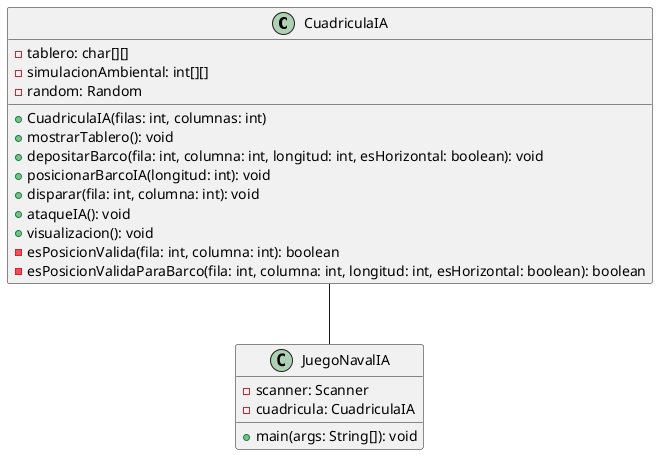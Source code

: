 @startuml

class CuadriculaIA {
    - tablero: char[][]
    - simulacionAmbiental: int[][]
    - random: Random
    + CuadriculaIA(filas: int, columnas: int)
    + mostrarTablero(): void
    + depositarBarco(fila: int, columna: int, longitud: int, esHorizontal: boolean): void
    + posicionarBarcoIA(longitud: int): void
    + disparar(fila: int, columna: int): void
    + ataqueIA(): void
    + visualizacion(): void
    - esPosicionValida(fila: int, columna: int): boolean
    - esPosicionValidaParaBarco(fila: int, columna: int, longitud: int, esHorizontal: boolean): boolean
}

class JuegoNavalIA {
    - scanner: Scanner
    - cuadricula: CuadriculaIA
    + main(args: String[]): void
}

CuadriculaIA -- JuegoNavalIA

@enduml
